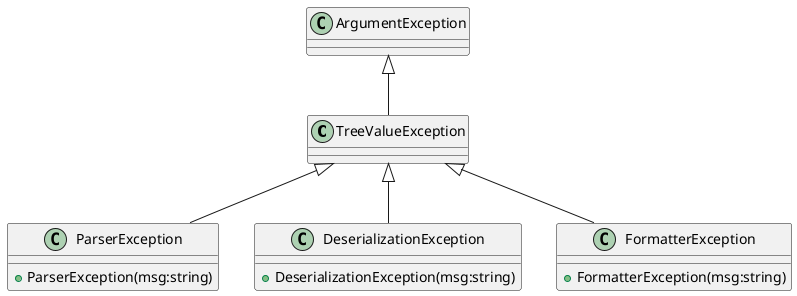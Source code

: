 @startuml
class TreeValueException {
}
class ParserException {
    + ParserException(msg:string)
}
class DeserializationException {
    + DeserializationException(msg:string)
}
class FormatterException {
    + FormatterException(msg:string)
}
ArgumentException <|-- TreeValueException
TreeValueException <|-- ParserException
TreeValueException <|-- DeserializationException
TreeValueException <|-- FormatterException
@enduml
